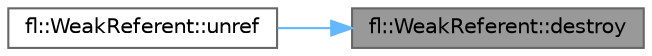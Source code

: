 digraph "fl::WeakReferent::destroy"
{
 // LATEX_PDF_SIZE
  bgcolor="transparent";
  edge [fontname=Helvetica,fontsize=10,labelfontname=Helvetica,labelfontsize=10];
  node [fontname=Helvetica,fontsize=10,shape=box,height=0.2,width=0.4];
  rankdir="RL";
  Node1 [id="Node000001",label="fl::WeakReferent::destroy",height=0.2,width=0.4,color="gray40", fillcolor="grey60", style="filled", fontcolor="black",tooltip=" "];
  Node1 -> Node2 [id="edge1_Node000001_Node000002",dir="back",color="steelblue1",style="solid",tooltip=" "];
  Node2 [id="Node000002",label="fl::WeakReferent::unref",height=0.2,width=0.4,color="grey40", fillcolor="white", style="filled",URL="$dd/da7/classfl_1_1_weak_referent_a89fb1835f82aa50dc2dac83eb6513576.html#a89fb1835f82aa50dc2dac83eb6513576",tooltip=" "];
}
